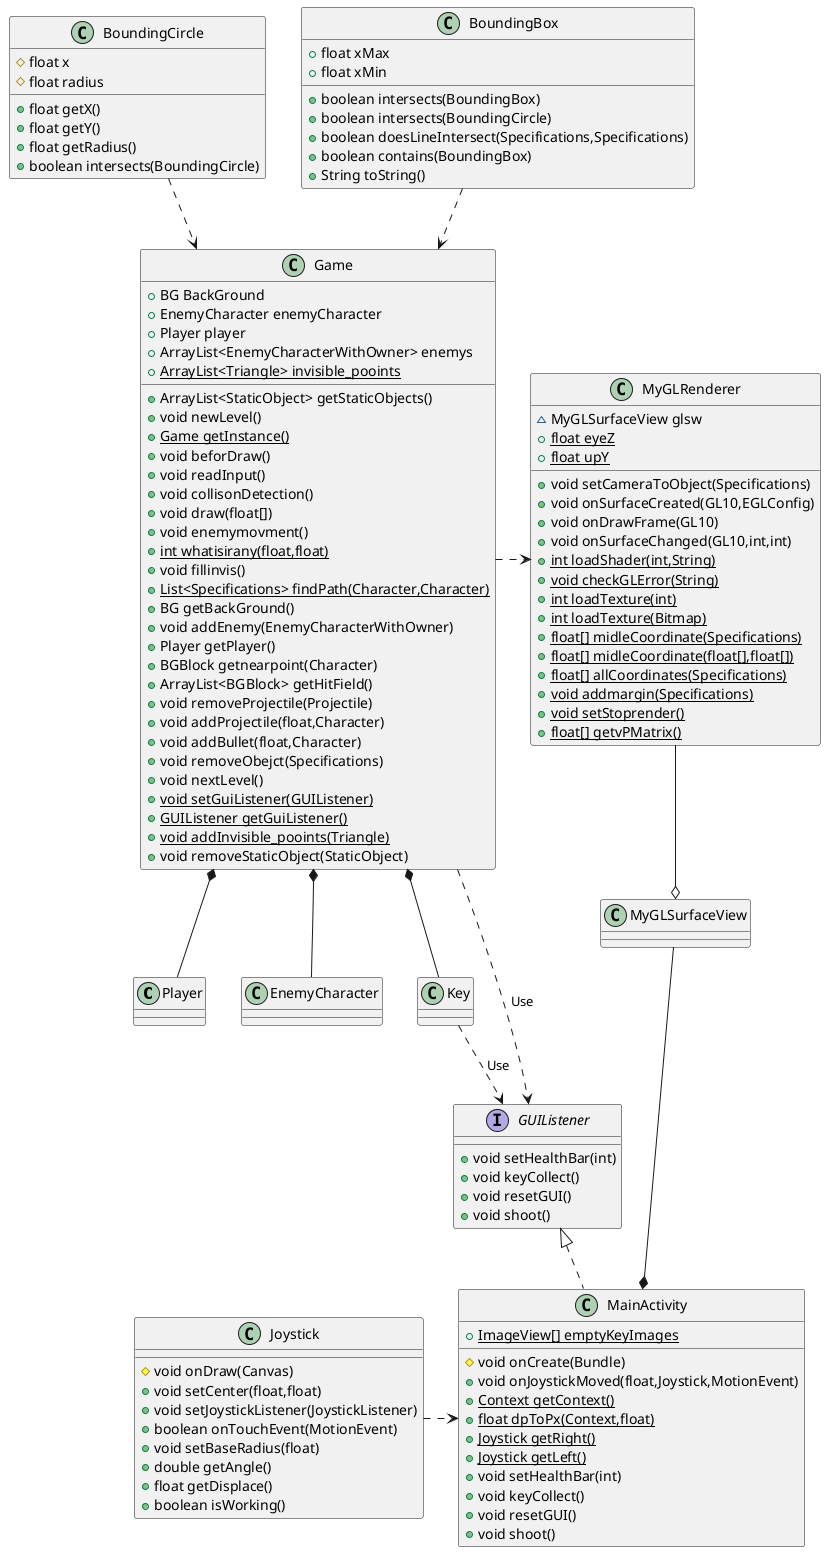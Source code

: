 @startuml

class Player{
}
class EnemyCharacter{
}
class Key{
}


interface GUIListener {
+ void setHealthBar(int)
+ void keyCollect()
+ void resetGUI()
+ void shoot()
}

class MainActivity implements GUIListener  {
+ {static} ImageView[] emptyKeyImages
# void onCreate(Bundle)
+ void onJoystickMoved(float,Joystick,MotionEvent)
+ {static} Context getContext()
+ {static} float dpToPx(Context,float)
+ {static} Joystick getRight()
+ {static} Joystick getLeft()
+ void setHealthBar(int)
+ void keyCollect()
+ void resetGUI()
+ void shoot()
}


class Joystick {
# void onDraw(Canvas)
+ void setCenter(float,float)
+ void setJoystickListener(JoystickListener)
+ boolean onTouchEvent(MotionEvent)
+ void setBaseRadius(float)
+ double getAngle()
+ float getDisplace()
+ boolean isWorking()
}

class BoundingCircle {
# float x
# float radius
+ float getX()
+ float getY()
+ float getRadius()
+ boolean intersects(BoundingCircle)
}


class Game {
+ BG BackGround
+ EnemyCharacter enemyCharacter
+ Player player
+ ArrayList<EnemyCharacterWithOwner> enemys
+ {static} ArrayList<Triangle> invisible_pooints
+ ArrayList<StaticObject> getStaticObjects()
+ void newLevel()
+ {static} Game getInstance()
+ void beforDraw()
+ void readInput()
+ void collisonDetection()
+ void draw(float[])
+ void enemymovment()
+ {static} int whatisirany(float,float)
+ void fillinvis()
+ {static} List<Specifications> findPath(Character,Character)
+ BG getBackGround()
+ void addEnemy(EnemyCharacterWithOwner)
+ Player getPlayer()
+ BGBlock getnearpoint(Character)
+ ArrayList<BGBlock> getHitField()
+ void removeProjectile(Projectile)
+ void addProjectile(float,Character)
+ void addBullet(float,Character)
+ void removeObejct(Specifications)
+ void nextLevel()
+ {static} void setGuiListener(GUIListener)
+ {static} GUIListener getGuiListener()
+ {static} void addInvisible_pooints(Triangle)
+ void removeStaticObject(StaticObject)
}


class MyGLSurfaceView {
}
class BoundingBox {
+ float xMax
+ float xMin
+ boolean intersects(BoundingBox)
+ boolean intersects(BoundingCircle)
+ boolean doesLineIntersect(Specifications,Specifications)
+ boolean contains(BoundingBox)
+ String toString()
}


class MyGLRenderer {
~ MyGLSurfaceView glsw
+ {static} float eyeZ
+ {static} float upY
+ void setCameraToObject(Specifications)
+ void onSurfaceCreated(GL10,EGLConfig)
+ void onDrawFrame(GL10)
+ void onSurfaceChanged(GL10,int,int)
+ {static} int loadShader(int,String)
+ {static} void checkGLError(String)
+ {static} int loadTexture(int)
+ {static} int loadTexture(Bitmap)
+ {static} float[] midleCoordinate(Specifications)
+ {static} float[] midleCoordinate(float[],float[])
+ {static} float[] allCoordinates(Specifications)
+ {static} void addmargin(Specifications)
+ {static} void setStoprender()
+ {static} float[] getvPMatrix()
}


BoundingBox ..> Game
BoundingCircle ..> Game
Player -up-* Game
EnemyCharacter -up-* Game
Key -up-* Game
Game .right.> MyGLRenderer
MyGLRenderer -right-o MyGLSurfaceView
MyGLSurfaceView -right-* MainActivity
Joystick .right.> MainActivity
Key ..> GUIListener :Use
Game ..> GUIListener :Use
@enduml